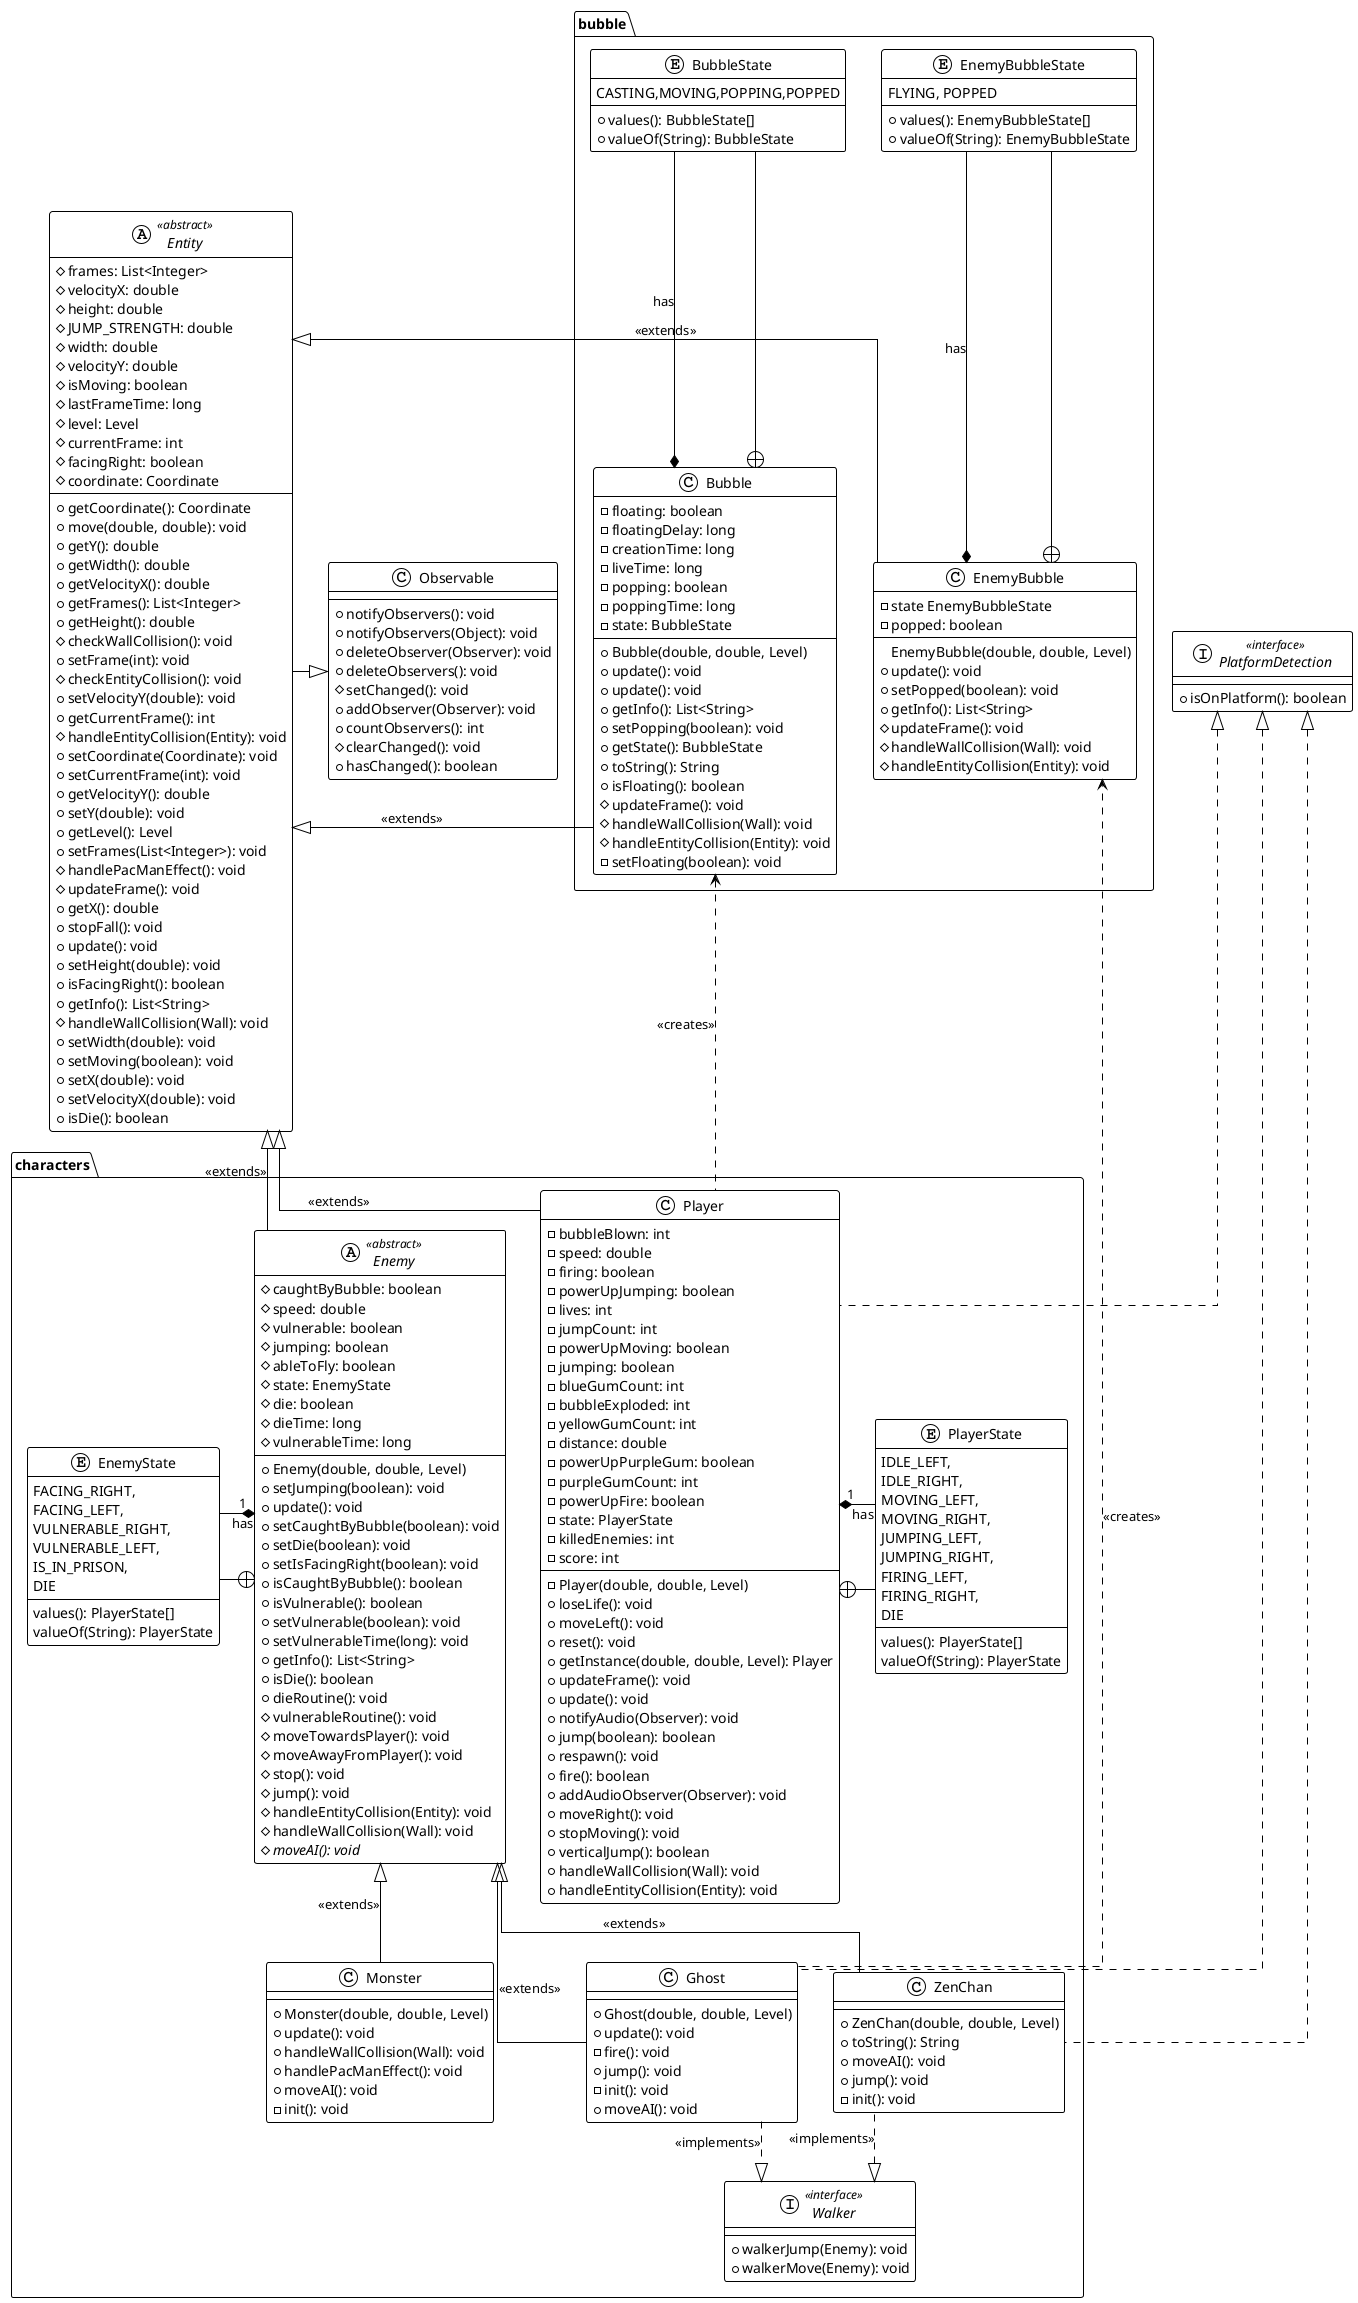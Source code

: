 @startuml

!theme plain
top to bottom direction
skinparam linetype ortho
skinparam class {
    BackgroundColor White
    ArrowColor Black
    BorderColor Black
}
interface PlatformDetection <<interface>> {
    + isOnPlatform(): boolean
}
    abstract class  Entity <<abstract>> {
      # frames: List<Integer>
      # velocityX: double
      # height: double
      # JUMP_STRENGTH: double
      # width: double
      # velocityY: double
      # isMoving: boolean
      # lastFrameTime: long
      # level: Level
      # currentFrame: int
      # facingRight: boolean
      # coordinate: Coordinate
      + getCoordinate(): Coordinate
      + move(double, double): void
      + getY(): double
      + getWidth(): double
      + getVelocityX(): double
      + getFrames(): List<Integer>
      + getHeight(): double
      # checkWallCollision(): void
      + setFrame(int): void
      # checkEntityCollision(): void
      + setVelocityY(double): void
      + getCurrentFrame(): int
      # handleEntityCollision(Entity): void
      + setCoordinate(Coordinate): void
      + setCurrentFrame(int): void
      + getVelocityY(): double
      + setY(double): void
      + getLevel(): Level
      + setFrames(List<Integer>): void
      # handlePacManEffect(): void
      # updateFrame(): void
      + getX(): double
      + stopFall(): void
      + update(): void
      + setHeight(double): void
      + isFacingRight(): boolean
      + getInfo(): List<String>
      # handleWallCollision(Wall): void
      + setWidth(double): void
      + setMoving(boolean): void
      + setX(double): void
      + setVelocityX(double): void
      + isDie(): boolean
    }
class Observable {
  + notifyObservers(): void
  + notifyObservers(Object): void
  + deleteObserver(Observer): void
  + deleteObservers(): void
  # setChanged(): void
  + addObserver(Observer): void
  + countObservers(): int
  # clearChanged(): void
  + hasChanged(): boolean
}

package characters {

    abstract class Enemy <<abstract>> {
        #caughtByBubble: boolean
        #speed: double
        #vulnerable: boolean
        # jumping: boolean
        #ableToFly: boolean
        #state: EnemyState
        #die: boolean
        #dieTime: long
        #vulnerableTime: long
        + Enemy(double, double, Level)
        + setJumping(boolean): void
        + update(): void
        + setCaughtByBubble(boolean): void
        + setDie(boolean): void
        + setIsFacingRight(boolean): void
        + isCaughtByBubble(): boolean
        + isVulnerable(): boolean
        + setVulnerable(boolean): void
        + setVulnerableTime(long): void
        + getInfo(): List<String>
        + isDie(): boolean
        + dieRoutine(): void
        #vulnerableRoutine(): void
        # moveTowardsPlayer(): void
        # moveAwayFromPlayer(): void
        # stop(): void
        # jump(): void
        # handleEntityCollision(Entity): void
        # handleWallCollision(Wall): void
        # {abstract}moveAI(): void
    }

    class Ghost {
        + Ghost(double, double, Level)
        + update(): void
        - fire(): void
        + jump(): void
        - init(): void
        + moveAI(): void
    }

    class Monster {
        + Monster(double, double, Level)
        + update(): void
        + handleWallCollision(Wall): void
        + handlePacManEffect(): void
        + moveAI(): void
        - init(): void
    }

    class Player {
        - Player(double, double, Level)
        - bubbleBlown: int
        - speed: double
        - firing: boolean
        - powerUpJumping: boolean
        - lives: int
        - jumpCount: int
        - powerUpMoving: boolean
        - jumping: boolean
        - blueGumCount: int
        - bubbleExploded: int
        - yellowGumCount: int
        - distance: double
        - powerUpPurpleGum: boolean
        - purpleGumCount: int
        - powerUpFire: boolean
        - state: PlayerState
        - killedEnemies: int
        - score: int
        + loseLife(): void
        + moveLeft(): void
        + reset(): void
        + getInstance(double, double, Level): Player
        + updateFrame(): void
        + update(): void
        + notifyAudio(Observer): void
        + jump(boolean): boolean
        + respawn(): void
        + fire(): boolean
        + addAudioObserver(Observer): void
        + moveRight(): void
        + stopMoving(): void
        + verticalJump(): boolean
        + handleWallCollision(Wall): void
        + handleEntityCollision(Entity): void
    }

    class ZenChan {
        + ZenChan(double, double, Level)
        + toString(): String
        + moveAI(): void
        + jump(): void
        - init(): void
    }

    interface Walker <<interface>> {
        + walkerJump(Enemy): void
        + walkerMove(Enemy): void
    }

    enum EnemyState {
        FACING_RIGHT,
        FACING_LEFT,
        VULNERABLE_RIGHT,
        VULNERABLE_LEFT,
        IS_IN_PRISON,
        DIE
        values(): PlayerState[]
        valueOf(String): PlayerState
    }

    enum PlayerState {
        IDLE_LEFT,
        IDLE_RIGHT,
        MOVING_LEFT,
        MOVING_RIGHT,
        JUMPING_LEFT,
        JUMPING_RIGHT,
        FIRING_LEFT,
        FIRING_RIGHT,
        DIE
        values(): PlayerState[]
        valueOf(String): PlayerState
    }
}
package bubble{

    class Bubble {
        -floating: boolean
        -floatingDelay: long
        -creationTime: long
        -liveTime: long
        -popping: boolean
        -poppingTime: long
        - state: BubbleState
        +Bubble(double, double, Level)
        + update(): void
        +update(): void
        +getInfo(): List<String>
        +setPopping(boolean): void
        +getState(): BubbleState
        +toString(): String
        +isFloating(): boolean
        #updateFrame(): void
        #handleWallCollision(Wall): void
        #handleEntityCollision(Entity): void
        -setFloating(boolean): void
        }
    enum BubbleState {
       CASTING,MOVING,POPPING,POPPED
        +values(): BubbleState[]
        +valueOf(String): BubbleState
    }
    class EnemyBubble{
    -state EnemyBubbleState
    -popped: boolean
    EnemyBubble(double, double, Level)
    +update(): void
    +setPopped(boolean): void
    +getInfo(): List<String>
    #updateFrame(): void
    #handleWallCollision(Wall): void
    #handleEntityCollision(Entity): void
    }
    enum EnemyBubbleState {
        FLYING, POPPED
        +values(): EnemyBubbleState[]
        +valueOf(String): EnemyBubbleState
    }

}

    Entity -right-|> Observable
    Enemy -up--|> Entity:<<extends>>
    Ghost --|> Enemy:<<extends>>
    Monster -up-|> Enemy:<<extends>>
    Player -up-|> Entity:<<extends>>
    ZenChan -l-|> Enemy:<<extends>>
    Walker <|.down. ZenChan:<<implements>>
    Walker <|.up. Ghost:<<implements>>
    Enemy "1"*-left- EnemyState:has
    Enemy +-left- EnemyState
    Player "1"*-right- PlayerState:has
    Player +-right- PlayerState
    PlatformDetection <|.. Player
    PlatformDetection <|.. Ghost
    PlatformDetection <|.. ZenChan
    Bubble -right--|> Entity:<<extends>>
    EnemyBubble ---|> Entity:<<extends>>
    Ghost ..> EnemyBubble:<<creates>>
    Player .left.> Bubble:<<creates>>
    EnemyBubbleState -down-* EnemyBubble:has
    BubbleState -down-* Bubble:has
    Player -[hidden]->Ghost
    Player -[hidden]left->Enemy
    ZenChan -[hidden]>Ghost
    EnemyBubbleState -down-+ EnemyBubble
    BubbleState -down-+ Bubble



}

@enduml